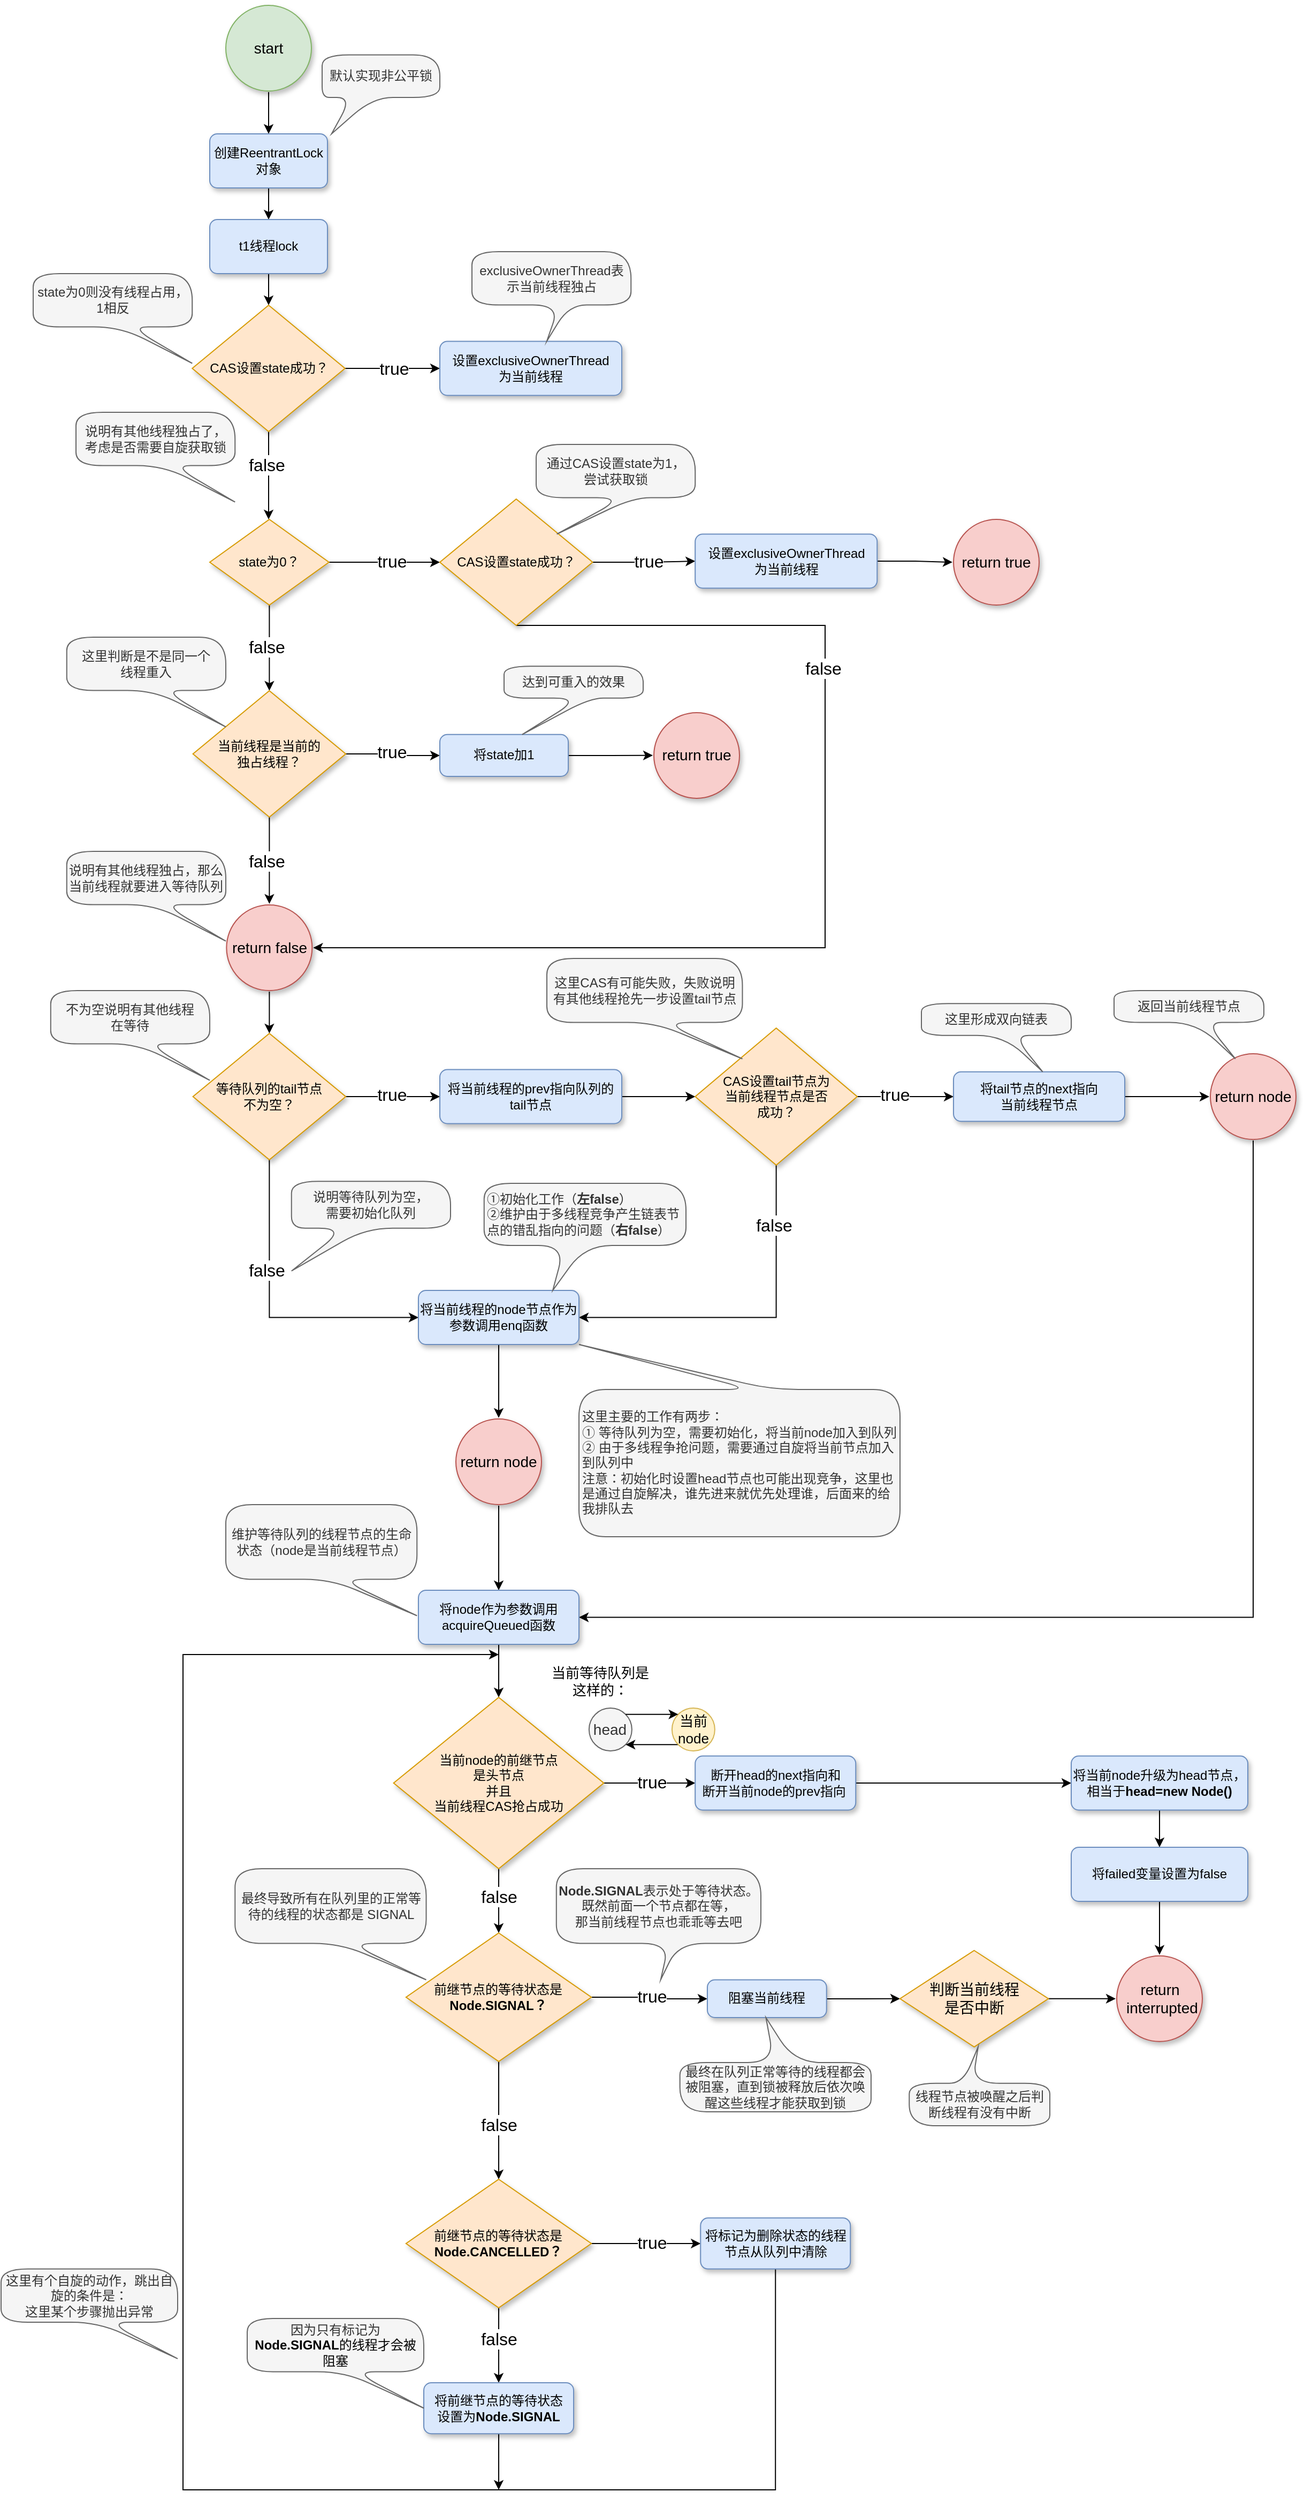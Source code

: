<mxfile version="20.0.1" type="github">
  <diagram id="3DekjfNhCCmHhPtTN9iT" name="lock">
    <mxGraphModel dx="1438" dy="547" grid="1" gridSize="10" guides="1" tooltips="1" connect="1" arrows="1" fold="1" page="0" pageScale="1" pageWidth="827" pageHeight="1169" math="0" shadow="0">
      <root>
        <mxCell id="0" />
        <mxCell id="1" parent="0" />
        <mxCell id="x7YFDtXw7JJySncnwOp_-4" style="edgeStyle=orthogonalEdgeStyle;rounded=0;orthogonalLoop=1;jettySize=auto;html=1;exitX=0.5;exitY=1;exitDx=0;exitDy=0;exitPerimeter=0;entryX=0.5;entryY=0;entryDx=0;entryDy=0;" parent="1" source="x7YFDtXw7JJySncnwOp_-1" target="x7YFDtXw7JJySncnwOp_-2" edge="1">
          <mxGeometry relative="1" as="geometry" />
        </mxCell>
        <mxCell id="x7YFDtXw7JJySncnwOp_-1" value="start" style="strokeWidth=1;html=1;shape=mxgraph.flowchart.start_2;whiteSpace=wrap;labelBorderColor=none;strokeColor=#82b366;perimeterSpacing=1;fillColor=#d5e8d4;shadow=1;fontSize=14;" parent="1" vertex="1">
          <mxGeometry y="40" width="80" height="80" as="geometry" />
        </mxCell>
        <mxCell id="x7YFDtXw7JJySncnwOp_-6" value="" style="edgeStyle=orthogonalEdgeStyle;rounded=0;orthogonalLoop=1;jettySize=auto;html=1;" parent="1" source="x7YFDtXw7JJySncnwOp_-2" target="x7YFDtXw7JJySncnwOp_-5" edge="1">
          <mxGeometry relative="1" as="geometry" />
        </mxCell>
        <mxCell id="x7YFDtXw7JJySncnwOp_-2" value="创建ReentrantLock对象&lt;span style=&quot;color: rgba(0, 0, 0, 0); font-family: monospace; font-size: 0px; text-align: start;&quot;&gt;%3CmxGraphModel%3E%3Croot%3E%3CmxCell%20id%3D%220%22%2F%3E%3CmxCell%20id%3D%221%22%20parent%3D%220%22%2F%3E%3CmxCell%20id%3D%222%22%20value%3D%22%E5%B0%86-1%E8%B5%8B%E5%80%BC%E7%BB%99%E5%8F%98%E9%87%8Fdir%22%20style%3D%22rounded%3D1%3BwhiteSpace%3Dwrap%3Bhtml%3D1%3BabsoluteArcSize%3D1%3BarcSize%3D14%3BstrokeWidth%3D1%3BfillColor%3D%23dae8fc%3BstrokeColor%3D%236c8ebf%3Bshadow%3D1%3B%22%20vertex%3D%221%22%20parent%3D%221%22%3E%3CmxGeometry%20x%3D%22580%22%20y%3D%22283.25%22%20width%3D%22110%22%20height%3D%2250.5%22%20as%3D%22geometry%22%2F%3E%3C%2FmxCell%3E%3C%2Froot%3E%3C%2FmxGraphModel%3E&lt;/span&gt;" style="rounded=1;whiteSpace=wrap;html=1;absoluteArcSize=1;arcSize=14;strokeWidth=1;fillColor=#dae8fc;strokeColor=#6c8ebf;shadow=1;" parent="1" vertex="1">
          <mxGeometry x="-15" y="160" width="110" height="50.5" as="geometry" />
        </mxCell>
        <mxCell id="x7YFDtXw7JJySncnwOp_-3" value="默认实现非公平锁" style="shape=callout;whiteSpace=wrap;html=1;perimeter=calloutPerimeter;position2=0.08;fillColor=#f5f5f5;fontColor=#333333;strokeColor=#666666;size=34;position=0.25;rounded=1;arcSize=50;spacing=3;" parent="1" vertex="1">
          <mxGeometry x="90" y="86.25" width="110" height="73.75" as="geometry" />
        </mxCell>
        <mxCell id="x7YFDtXw7JJySncnwOp_-10" value="" style="edgeStyle=orthogonalEdgeStyle;rounded=0;orthogonalLoop=1;jettySize=auto;html=1;" parent="1" source="x7YFDtXw7JJySncnwOp_-5" target="x7YFDtXw7JJySncnwOp_-9" edge="1">
          <mxGeometry relative="1" as="geometry" />
        </mxCell>
        <mxCell id="x7YFDtXw7JJySncnwOp_-5" value="t1线程lock" style="rounded=1;whiteSpace=wrap;html=1;absoluteArcSize=1;arcSize=14;strokeWidth=1;fillColor=#dae8fc;strokeColor=#6c8ebf;shadow=1;" parent="1" vertex="1">
          <mxGeometry x="-15" y="240" width="110" height="50.5" as="geometry" />
        </mxCell>
        <mxCell id="x7YFDtXw7JJySncnwOp_-13" value="" style="edgeStyle=orthogonalEdgeStyle;rounded=0;orthogonalLoop=1;jettySize=auto;html=1;" parent="1" source="x7YFDtXw7JJySncnwOp_-9" target="x7YFDtXw7JJySncnwOp_-12" edge="1">
          <mxGeometry relative="1" as="geometry" />
        </mxCell>
        <mxCell id="x7YFDtXw7JJySncnwOp_-15" value="true" style="edgeLabel;html=1;align=center;verticalAlign=middle;resizable=0;points=[];fontSize=16;" parent="x7YFDtXw7JJySncnwOp_-13" vertex="1" connectable="0">
          <mxGeometry x="0.248" y="-1" relative="1" as="geometry">
            <mxPoint x="-10" y="-1" as="offset" />
          </mxGeometry>
        </mxCell>
        <mxCell id="x7YFDtXw7JJySncnwOp_-18" value="" style="edgeStyle=orthogonalEdgeStyle;rounded=0;orthogonalLoop=1;jettySize=auto;html=1;fontSize=16;" parent="1" source="x7YFDtXw7JJySncnwOp_-9" edge="1">
          <mxGeometry relative="1" as="geometry">
            <mxPoint x="40.005" y="520" as="targetPoint" />
          </mxGeometry>
        </mxCell>
        <mxCell id="x7YFDtXw7JJySncnwOp_-9" value="CAS设置state成功？" style="strokeWidth=1;html=1;shape=mxgraph.flowchart.decision;whiteSpace=wrap;fillColor=#ffe6cc;strokeColor=#d79b00;shadow=1;" parent="1" vertex="1">
          <mxGeometry x="-31.37" y="320" width="142.75" height="118" as="geometry" />
        </mxCell>
        <mxCell id="x7YFDtXw7JJySncnwOp_-11" value="state为0则没有线程占用，1相反" style="shape=callout;whiteSpace=wrap;html=1;perimeter=calloutPerimeter;position2=1;fillColor=#f5f5f5;fontColor=#333333;strokeColor=#666666;size=34;position=0.55;rounded=1;arcSize=50;base=9;spacing=3;" parent="1" vertex="1">
          <mxGeometry x="-180" y="290.5" width="148.63" height="83.75" as="geometry" />
        </mxCell>
        <mxCell id="x7YFDtXw7JJySncnwOp_-12" value="设置exclusiveOwnerThread&lt;br&gt;为当前线程" style="rounded=1;whiteSpace=wrap;html=1;absoluteArcSize=1;arcSize=14;strokeWidth=1;fillColor=#dae8fc;strokeColor=#6c8ebf;shadow=1;" parent="1" vertex="1">
          <mxGeometry x="200" y="353.75" width="170" height="50.5" as="geometry" />
        </mxCell>
        <mxCell id="x7YFDtXw7JJySncnwOp_-14" value="exclusiveOwnerThread表示当前线程独占" style="shape=callout;whiteSpace=wrap;html=1;perimeter=calloutPerimeter;position2=0.47;fillColor=#f5f5f5;fontColor=#333333;strokeColor=#666666;size=34;position=0.55;rounded=1;arcSize=50;base=9;spacing=3;" parent="1" vertex="1">
          <mxGeometry x="230" y="270" width="148.63" height="83.75" as="geometry" />
        </mxCell>
        <mxCell id="x7YFDtXw7JJySncnwOp_-19" value="false" style="edgeLabel;html=1;align=center;verticalAlign=middle;resizable=0;points=[];fontSize=16;" parent="1" vertex="1" connectable="0">
          <mxGeometry x="50.0" y="470" as="geometry">
            <mxPoint x="-12" y="-1" as="offset" />
          </mxGeometry>
        </mxCell>
        <mxCell id="x7YFDtXw7JJySncnwOp_-20" value="说明有其他线程独占了，&lt;br&gt;考虑是否需要自旋获取锁" style="shape=callout;whiteSpace=wrap;html=1;perimeter=calloutPerimeter;position2=1;fillColor=#f5f5f5;fontColor=#333333;strokeColor=#666666;size=34;position=0.55;rounded=1;arcSize=50;base=9;spacing=3;" parent="1" vertex="1">
          <mxGeometry x="-140" y="420" width="148.63" height="83.75" as="geometry" />
        </mxCell>
        <mxCell id="x7YFDtXw7JJySncnwOp_-37" value="" style="edgeStyle=orthogonalEdgeStyle;rounded=0;orthogonalLoop=1;jettySize=auto;html=1;fontSize=16;" parent="1" source="x7YFDtXw7JJySncnwOp_-30" target="x7YFDtXw7JJySncnwOp_-36" edge="1">
          <mxGeometry relative="1" as="geometry" />
        </mxCell>
        <mxCell id="x7YFDtXw7JJySncnwOp_-46" value="" style="edgeStyle=orthogonalEdgeStyle;rounded=0;orthogonalLoop=1;jettySize=auto;html=1;fontSize=16;" parent="1" source="x7YFDtXw7JJySncnwOp_-30" target="x7YFDtXw7JJySncnwOp_-45" edge="1">
          <mxGeometry relative="1" as="geometry" />
        </mxCell>
        <mxCell id="x7YFDtXw7JJySncnwOp_-30" value="state为0？" style="strokeWidth=1;html=1;shape=mxgraph.flowchart.decision;whiteSpace=wrap;fillColor=#ffe6cc;strokeColor=#d79b00;shadow=1;" parent="1" vertex="1">
          <mxGeometry x="-15" y="520" width="111.37" height="80" as="geometry" />
        </mxCell>
        <mxCell id="x7YFDtXw7JJySncnwOp_-41" value="" style="edgeStyle=orthogonalEdgeStyle;rounded=0;orthogonalLoop=1;jettySize=auto;html=1;fontSize=16;" parent="1" source="x7YFDtXw7JJySncnwOp_-36" target="x7YFDtXw7JJySncnwOp_-40" edge="1">
          <mxGeometry relative="1" as="geometry" />
        </mxCell>
        <mxCell id="x7YFDtXw7JJySncnwOp_-59" style="edgeStyle=orthogonalEdgeStyle;rounded=0;orthogonalLoop=1;jettySize=auto;html=1;exitX=0.5;exitY=1;exitDx=0;exitDy=0;exitPerimeter=0;entryX=1;entryY=0.5;entryDx=0;entryDy=0;entryPerimeter=0;fontSize=16;" parent="1" source="x7YFDtXw7JJySncnwOp_-36" target="x7YFDtXw7JJySncnwOp_-50" edge="1">
          <mxGeometry relative="1" as="geometry">
            <Array as="points">
              <mxPoint x="560" y="619" />
              <mxPoint x="560" y="920" />
            </Array>
          </mxGeometry>
        </mxCell>
        <mxCell id="x7YFDtXw7JJySncnwOp_-36" value="CAS设置state成功？" style="strokeWidth=1;html=1;shape=mxgraph.flowchart.decision;whiteSpace=wrap;fillColor=#ffe6cc;strokeColor=#d79b00;shadow=1;" parent="1" vertex="1">
          <mxGeometry x="200" y="501" width="142.75" height="118" as="geometry" />
        </mxCell>
        <mxCell id="x7YFDtXw7JJySncnwOp_-38" value="true" style="edgeLabel;html=1;align=center;verticalAlign=middle;resizable=0;points=[];fontSize=16;" parent="1" vertex="1" connectable="0">
          <mxGeometry x="210.0" y="392.1" as="geometry">
            <mxPoint x="-55" y="167" as="offset" />
          </mxGeometry>
        </mxCell>
        <mxCell id="x7YFDtXw7JJySncnwOp_-39" value="通过CAS设置state为1，&lt;br&gt;尝试获取锁" style="shape=callout;whiteSpace=wrap;html=1;perimeter=calloutPerimeter;position2=0.13;fillColor=#f5f5f5;fontColor=#333333;strokeColor=#666666;size=34;position=0.55;rounded=1;arcSize=50;base=9;spacing=3;" parent="1" vertex="1">
          <mxGeometry x="290" y="450" width="148.63" height="83.75" as="geometry" />
        </mxCell>
        <mxCell id="x7YFDtXw7JJySncnwOp_-44" value="" style="edgeStyle=orthogonalEdgeStyle;rounded=0;orthogonalLoop=1;jettySize=auto;html=1;fontSize=16;" parent="1" source="x7YFDtXw7JJySncnwOp_-40" target="x7YFDtXw7JJySncnwOp_-43" edge="1">
          <mxGeometry relative="1" as="geometry" />
        </mxCell>
        <mxCell id="x7YFDtXw7JJySncnwOp_-40" value="设置exclusiveOwnerThread&lt;br&gt;为当前线程" style="rounded=1;whiteSpace=wrap;html=1;absoluteArcSize=1;arcSize=14;strokeWidth=1;fillColor=#dae8fc;strokeColor=#6c8ebf;shadow=1;" parent="1" vertex="1">
          <mxGeometry x="438.63" y="533.75" width="170" height="50.5" as="geometry" />
        </mxCell>
        <mxCell id="x7YFDtXw7JJySncnwOp_-42" value="true" style="edgeLabel;html=1;align=center;verticalAlign=middle;resizable=0;points=[];fontSize=16;" parent="1" vertex="1" connectable="0">
          <mxGeometry x="450.0" y="392.1" as="geometry">
            <mxPoint x="-55" y="167" as="offset" />
          </mxGeometry>
        </mxCell>
        <mxCell id="x7YFDtXw7JJySncnwOp_-43" value="return&amp;nbsp;true" style="strokeWidth=1;html=1;shape=mxgraph.flowchart.start_2;whiteSpace=wrap;labelBorderColor=none;strokeColor=#b85450;perimeterSpacing=1;fillColor=#f8cecc;shadow=1;fontSize=14;" parent="1" vertex="1">
          <mxGeometry x="680" y="520" width="80" height="80" as="geometry" />
        </mxCell>
        <mxCell id="x7YFDtXw7JJySncnwOp_-51" value="" style="edgeStyle=orthogonalEdgeStyle;rounded=0;orthogonalLoop=1;jettySize=auto;html=1;fontSize=16;" parent="1" source="x7YFDtXw7JJySncnwOp_-45" target="x7YFDtXw7JJySncnwOp_-50" edge="1">
          <mxGeometry relative="1" as="geometry" />
        </mxCell>
        <mxCell id="x7YFDtXw7JJySncnwOp_-54" value="" style="edgeStyle=orthogonalEdgeStyle;rounded=0;orthogonalLoop=1;jettySize=auto;html=1;fontSize=16;" parent="1" source="x7YFDtXw7JJySncnwOp_-45" target="x7YFDtXw7JJySncnwOp_-53" edge="1">
          <mxGeometry relative="1" as="geometry" />
        </mxCell>
        <mxCell id="x7YFDtXw7JJySncnwOp_-45" value="当前线程是当前的&lt;br&gt;独占线程？" style="strokeWidth=1;html=1;shape=mxgraph.flowchart.decision;whiteSpace=wrap;fillColor=#ffe6cc;strokeColor=#d79b00;shadow=1;" parent="1" vertex="1">
          <mxGeometry x="-30.69" y="680" width="142.75" height="118" as="geometry" />
        </mxCell>
        <mxCell id="x7YFDtXw7JJySncnwOp_-47" value="这里判断是不是同一个&lt;br&gt;线程重入" style="shape=callout;whiteSpace=wrap;html=1;perimeter=calloutPerimeter;position2=1;fillColor=#f5f5f5;fontColor=#333333;strokeColor=#666666;size=34;position=0.55;rounded=1;arcSize=50;base=9;spacing=3;" parent="1" vertex="1">
          <mxGeometry x="-148.63" y="630" width="148.63" height="83.75" as="geometry" />
        </mxCell>
        <mxCell id="x7YFDtXw7JJySncnwOp_-48" value="false" style="edgeLabel;html=1;align=center;verticalAlign=middle;resizable=0;points=[];fontSize=16;" parent="1" vertex="1" connectable="0">
          <mxGeometry x="50.0" y="640" as="geometry">
            <mxPoint x="-12" y="-1" as="offset" />
          </mxGeometry>
        </mxCell>
        <mxCell id="x7YFDtXw7JJySncnwOp_-63" value="" style="edgeStyle=orthogonalEdgeStyle;rounded=0;orthogonalLoop=1;jettySize=auto;html=1;fontSize=16;" parent="1" source="x7YFDtXw7JJySncnwOp_-50" target="x7YFDtXw7JJySncnwOp_-62" edge="1">
          <mxGeometry relative="1" as="geometry" />
        </mxCell>
        <mxCell id="x7YFDtXw7JJySncnwOp_-50" value="return&amp;nbsp;false" style="strokeWidth=1;html=1;shape=mxgraph.flowchart.start_2;whiteSpace=wrap;labelBorderColor=none;strokeColor=#b85450;perimeterSpacing=1;fillColor=#f8cecc;shadow=1;fontSize=14;" parent="1" vertex="1">
          <mxGeometry x="0.68" y="880" width="80" height="80" as="geometry" />
        </mxCell>
        <mxCell id="x7YFDtXw7JJySncnwOp_-52" value="false" style="edgeLabel;html=1;align=center;verticalAlign=middle;resizable=0;points=[];fontSize=16;" parent="1" vertex="1" connectable="0">
          <mxGeometry x="50.0" y="840" as="geometry">
            <mxPoint x="-12" y="-1" as="offset" />
          </mxGeometry>
        </mxCell>
        <mxCell id="x7YFDtXw7JJySncnwOp_-58" value="" style="edgeStyle=orthogonalEdgeStyle;rounded=0;orthogonalLoop=1;jettySize=auto;html=1;fontSize=16;" parent="1" source="x7YFDtXw7JJySncnwOp_-53" target="x7YFDtXw7JJySncnwOp_-57" edge="1">
          <mxGeometry relative="1" as="geometry" />
        </mxCell>
        <mxCell id="x7YFDtXw7JJySncnwOp_-53" value="将state加1" style="rounded=1;whiteSpace=wrap;html=1;absoluteArcSize=1;arcSize=14;strokeWidth=1;fillColor=#dae8fc;strokeColor=#6c8ebf;shadow=1;" parent="1" vertex="1">
          <mxGeometry x="200" y="720.88" width="120" height="39.12" as="geometry" />
        </mxCell>
        <mxCell id="x7YFDtXw7JJySncnwOp_-55" value="true" style="edgeLabel;html=1;align=center;verticalAlign=middle;resizable=0;points=[];fontSize=16;" parent="1" vertex="1" connectable="0">
          <mxGeometry x="210.0" y="570" as="geometry">
            <mxPoint x="-55" y="167" as="offset" />
          </mxGeometry>
        </mxCell>
        <mxCell id="x7YFDtXw7JJySncnwOp_-56" value="达到可重入的效果" style="shape=callout;whiteSpace=wrap;html=1;perimeter=calloutPerimeter;position2=0.13;fillColor=#f5f5f5;fontColor=#333333;strokeColor=#666666;size=34;position=0.55;rounded=1;arcSize=50;base=9;spacing=3;" parent="1" vertex="1">
          <mxGeometry x="260" y="657.13" width="130" height="63.75" as="geometry" />
        </mxCell>
        <mxCell id="x7YFDtXw7JJySncnwOp_-57" value="return&amp;nbsp;true" style="strokeWidth=1;html=1;shape=mxgraph.flowchart.start_2;whiteSpace=wrap;labelBorderColor=none;strokeColor=#b85450;perimeterSpacing=1;fillColor=#f8cecc;shadow=1;fontSize=14;" parent="1" vertex="1">
          <mxGeometry x="400" y="700.44" width="80" height="80" as="geometry" />
        </mxCell>
        <mxCell id="x7YFDtXw7JJySncnwOp_-60" value="false" style="edgeLabel;html=1;align=center;verticalAlign=middle;resizable=0;points=[];fontSize=16;" parent="1" vertex="1" connectable="0">
          <mxGeometry x="570.0" y="660" as="geometry">
            <mxPoint x="-12" y="-1" as="offset" />
          </mxGeometry>
        </mxCell>
        <mxCell id="x7YFDtXw7JJySncnwOp_-61" value="说明有其他线程独占，那么当前线程就要进入等待队列" style="shape=callout;whiteSpace=wrap;html=1;perimeter=calloutPerimeter;position2=1;fillColor=#f5f5f5;fontColor=#333333;strokeColor=#666666;size=34;position=0.55;rounded=1;arcSize=50;base=9;spacing=3;" parent="1" vertex="1">
          <mxGeometry x="-148.63" y="830" width="148.63" height="83.75" as="geometry" />
        </mxCell>
        <mxCell id="x7YFDtXw7JJySncnwOp_-67" value="" style="edgeStyle=orthogonalEdgeStyle;rounded=0;orthogonalLoop=1;jettySize=auto;html=1;fontSize=16;" parent="1" source="x7YFDtXw7JJySncnwOp_-62" target="x7YFDtXw7JJySncnwOp_-66" edge="1">
          <mxGeometry relative="1" as="geometry" />
        </mxCell>
        <mxCell id="x7YFDtXw7JJySncnwOp_-82" style="edgeStyle=orthogonalEdgeStyle;rounded=0;orthogonalLoop=1;jettySize=auto;html=1;exitX=0.5;exitY=1;exitDx=0;exitDy=0;exitPerimeter=0;entryX=0;entryY=0.5;entryDx=0;entryDy=0;fontSize=16;" parent="1" source="x7YFDtXw7JJySncnwOp_-62" target="x7YFDtXw7JJySncnwOp_-81" edge="1">
          <mxGeometry relative="1" as="geometry" />
        </mxCell>
        <mxCell id="x7YFDtXw7JJySncnwOp_-62" value="等待队列的tail节点&lt;br&gt;不为空？" style="strokeWidth=1;html=1;shape=mxgraph.flowchart.decision;whiteSpace=wrap;fillColor=#ffe6cc;strokeColor=#d79b00;shadow=1;" parent="1" vertex="1">
          <mxGeometry x="-30.69" y="1000" width="142.75" height="118" as="geometry" />
        </mxCell>
        <mxCell id="x7YFDtXw7JJySncnwOp_-64" value="不为空说明有其他线程&lt;br&gt;在等待" style="shape=callout;whiteSpace=wrap;html=1;perimeter=calloutPerimeter;position2=1;fillColor=#f5f5f5;fontColor=#333333;strokeColor=#666666;size=34;position=0.55;rounded=1;arcSize=50;base=9;spacing=3;" parent="1" vertex="1">
          <mxGeometry x="-163.63" y="960" width="148.63" height="83.75" as="geometry" />
        </mxCell>
        <mxCell id="x7YFDtXw7JJySncnwOp_-71" value="" style="edgeStyle=orthogonalEdgeStyle;rounded=0;orthogonalLoop=1;jettySize=auto;html=1;fontSize=16;" parent="1" source="x7YFDtXw7JJySncnwOp_-66" target="x7YFDtXw7JJySncnwOp_-70" edge="1">
          <mxGeometry relative="1" as="geometry" />
        </mxCell>
        <mxCell id="x7YFDtXw7JJySncnwOp_-66" value="将当前线程的prev指向队列的&lt;br&gt;tail节点" style="rounded=1;whiteSpace=wrap;html=1;absoluteArcSize=1;arcSize=14;strokeWidth=1;fillColor=#dae8fc;strokeColor=#6c8ebf;shadow=1;" parent="1" vertex="1">
          <mxGeometry x="200" y="1033.75" width="170" height="50.5" as="geometry" />
        </mxCell>
        <mxCell id="x7YFDtXw7JJySncnwOp_-68" value="true" style="edgeLabel;html=1;align=center;verticalAlign=middle;resizable=0;points=[];fontSize=16;" parent="1" vertex="1" connectable="0">
          <mxGeometry x="210.0" y="890" as="geometry">
            <mxPoint x="-55" y="167" as="offset" />
          </mxGeometry>
        </mxCell>
        <mxCell id="x7YFDtXw7JJySncnwOp_-73" value="" style="edgeStyle=orthogonalEdgeStyle;rounded=0;orthogonalLoop=1;jettySize=auto;html=1;fontSize=16;" parent="1" source="x7YFDtXw7JJySncnwOp_-70" target="x7YFDtXw7JJySncnwOp_-72" edge="1">
          <mxGeometry relative="1" as="geometry" />
        </mxCell>
        <mxCell id="x7YFDtXw7JJySncnwOp_-83" style="edgeStyle=orthogonalEdgeStyle;rounded=0;orthogonalLoop=1;jettySize=auto;html=1;exitX=0.5;exitY=1;exitDx=0;exitDy=0;exitPerimeter=0;entryX=1;entryY=0.5;entryDx=0;entryDy=0;fontSize=16;" parent="1" source="x7YFDtXw7JJySncnwOp_-70" target="x7YFDtXw7JJySncnwOp_-81" edge="1">
          <mxGeometry relative="1" as="geometry" />
        </mxCell>
        <mxCell id="x7YFDtXw7JJySncnwOp_-70" value="CAS设置tail节点为&lt;br&gt;当前线程节点是否&lt;br&gt;成功？" style="strokeWidth=1;html=1;shape=mxgraph.flowchart.decision;whiteSpace=wrap;fillColor=#ffe6cc;strokeColor=#d79b00;shadow=1;" parent="1" vertex="1">
          <mxGeometry x="438.63" y="995" width="151.37" height="128" as="geometry" />
        </mxCell>
        <mxCell id="x7YFDtXw7JJySncnwOp_-76" value="" style="edgeStyle=orthogonalEdgeStyle;rounded=0;orthogonalLoop=1;jettySize=auto;html=1;fontSize=16;" parent="1" source="x7YFDtXw7JJySncnwOp_-72" target="x7YFDtXw7JJySncnwOp_-75" edge="1">
          <mxGeometry relative="1" as="geometry" />
        </mxCell>
        <mxCell id="x7YFDtXw7JJySncnwOp_-72" value="将tail节点的next指向&lt;br&gt;当前线程节点" style="rounded=1;whiteSpace=wrap;html=1;absoluteArcSize=1;arcSize=14;strokeWidth=1;fillColor=#dae8fc;strokeColor=#6c8ebf;shadow=1;" parent="1" vertex="1">
          <mxGeometry x="680" y="1035.88" width="160" height="46.25" as="geometry" />
        </mxCell>
        <mxCell id="x7YFDtXw7JJySncnwOp_-74" value="true" style="edgeLabel;html=1;align=center;verticalAlign=middle;resizable=0;points=[];fontSize=16;" parent="1" vertex="1" connectable="0">
          <mxGeometry x="680.0" y="890" as="geometry">
            <mxPoint x="-55" y="167" as="offset" />
          </mxGeometry>
        </mxCell>
        <mxCell id="x7YFDtXw7JJySncnwOp_-93" style="edgeStyle=orthogonalEdgeStyle;rounded=0;orthogonalLoop=1;jettySize=auto;html=1;exitX=0.5;exitY=1;exitDx=0;exitDy=0;exitPerimeter=0;entryX=1;entryY=0.5;entryDx=0;entryDy=0;fontSize=16;" parent="1" source="x7YFDtXw7JJySncnwOp_-75" target="x7YFDtXw7JJySncnwOp_-92" edge="1">
          <mxGeometry relative="1" as="geometry" />
        </mxCell>
        <mxCell id="x7YFDtXw7JJySncnwOp_-75" value="return&amp;nbsp;node" style="strokeWidth=1;html=1;shape=mxgraph.flowchart.start_2;whiteSpace=wrap;labelBorderColor=none;strokeColor=#b85450;perimeterSpacing=1;fillColor=#f8cecc;shadow=1;fontSize=14;" parent="1" vertex="1">
          <mxGeometry x="920" y="1019.01" width="80" height="80" as="geometry" />
        </mxCell>
        <mxCell id="x7YFDtXw7JJySncnwOp_-77" value="返回当前线程节点" style="shape=callout;whiteSpace=wrap;html=1;perimeter=calloutPerimeter;position2=0.81;fillColor=#f5f5f5;fontColor=#333333;strokeColor=#666666;size=34;position=0.55;rounded=1;arcSize=50;base=9;spacing=3;" parent="1" vertex="1">
          <mxGeometry x="830" y="960" width="140" height="63.75" as="geometry" />
        </mxCell>
        <mxCell id="x7YFDtXw7JJySncnwOp_-78" value="这里形成双向链表" style="shape=callout;whiteSpace=wrap;html=1;perimeter=calloutPerimeter;position2=0.81;fillColor=#f5f5f5;fontColor=#333333;strokeColor=#666666;size=34;position=0.55;rounded=1;arcSize=50;base=9;spacing=3;" parent="1" vertex="1">
          <mxGeometry x="650" y="972.13" width="140" height="63.75" as="geometry" />
        </mxCell>
        <mxCell id="x7YFDtXw7JJySncnwOp_-79" value="这里CAS有可能失败，失败说明有其他线程抢先一步设置tail节点" style="shape=callout;whiteSpace=wrap;html=1;perimeter=calloutPerimeter;position2=1;fillColor=#f5f5f5;fontColor=#333333;strokeColor=#666666;size=34;position=0.55;rounded=1;arcSize=50;base=9;spacing=3;" parent="1" vertex="1">
          <mxGeometry x="300" y="930" width="182.75" height="93.75" as="geometry" />
        </mxCell>
        <mxCell id="x7YFDtXw7JJySncnwOp_-90" value="" style="edgeStyle=orthogonalEdgeStyle;rounded=0;orthogonalLoop=1;jettySize=auto;html=1;fontSize=16;" parent="1" source="x7YFDtXw7JJySncnwOp_-81" target="x7YFDtXw7JJySncnwOp_-89" edge="1">
          <mxGeometry relative="1" as="geometry" />
        </mxCell>
        <mxCell id="x7YFDtXw7JJySncnwOp_-81" value="将当前线程的node节点作为参数调用enq函数" style="rounded=1;whiteSpace=wrap;html=1;absoluteArcSize=1;arcSize=14;strokeWidth=1;fillColor=#dae8fc;strokeColor=#6c8ebf;shadow=1;" parent="1" vertex="1">
          <mxGeometry x="180" y="1240" width="150" height="50.5" as="geometry" />
        </mxCell>
        <mxCell id="x7YFDtXw7JJySncnwOp_-84" value="false" style="edgeLabel;html=1;align=center;verticalAlign=middle;resizable=0;points=[];fontSize=16;" parent="1" vertex="1" connectable="0">
          <mxGeometry x="523.63" y="1180" as="geometry">
            <mxPoint x="-12" y="-1" as="offset" />
          </mxGeometry>
        </mxCell>
        <mxCell id="x7YFDtXw7JJySncnwOp_-85" value="false" style="edgeLabel;html=1;align=center;verticalAlign=middle;resizable=0;points=[];fontSize=16;" parent="1" vertex="1" connectable="0">
          <mxGeometry x="50.0" y="1221.88" as="geometry">
            <mxPoint x="-12" y="-1" as="offset" />
          </mxGeometry>
        </mxCell>
        <mxCell id="x7YFDtXw7JJySncnwOp_-86" value="说明等待队列为空，&lt;br&gt;需要初始化队列" style="shape=callout;whiteSpace=wrap;html=1;perimeter=calloutPerimeter;position2=0;fillColor=#f5f5f5;fontColor=#333333;strokeColor=#666666;size=40;position=0.34;rounded=1;arcSize=50;base=19;spacing=3;" parent="1" vertex="1">
          <mxGeometry x="61.37" y="1138.12" width="148.63" height="83.75" as="geometry" />
        </mxCell>
        <mxCell id="x7YFDtXw7JJySncnwOp_-88" value="①初始化工作（&lt;b&gt;左false&lt;/b&gt;）&lt;br&gt;②维护由于多线程竞争产生链表节点的错乱指向的问题（&lt;b&gt;右false&lt;/b&gt;）" style="shape=callout;whiteSpace=wrap;html=1;perimeter=calloutPerimeter;position2=0.34;fillColor=#f5f5f5;fontColor=#333333;strokeColor=#666666;size=42;position=0.4;rounded=1;arcSize=50;base=19;spacing=3;align=left;" parent="1" vertex="1">
          <mxGeometry x="241.37" y="1140" width="188.63" height="100" as="geometry" />
        </mxCell>
        <mxCell id="x7YFDtXw7JJySncnwOp_-94" value="" style="edgeStyle=orthogonalEdgeStyle;rounded=0;orthogonalLoop=1;jettySize=auto;html=1;fontSize=16;" parent="1" source="x7YFDtXw7JJySncnwOp_-89" target="x7YFDtXw7JJySncnwOp_-92" edge="1">
          <mxGeometry relative="1" as="geometry" />
        </mxCell>
        <mxCell id="x7YFDtXw7JJySncnwOp_-89" value="return&amp;nbsp;node" style="strokeWidth=1;html=1;shape=mxgraph.flowchart.start_2;whiteSpace=wrap;labelBorderColor=none;strokeColor=#b85450;perimeterSpacing=1;fillColor=#f8cecc;shadow=1;fontSize=14;" parent="1" vertex="1">
          <mxGeometry x="215" y="1360" width="80" height="80" as="geometry" />
        </mxCell>
        <mxCell id="x7YFDtXw7JJySncnwOp_-91" value="这里主要的工作有两步：&lt;br&gt;①&amp;nbsp;等待队列为空，需要初始化，将当前node加入到队列&lt;br&gt;②&amp;nbsp;由于多线程争抢问题，需要通过自旋将当前节点加入到队列中&lt;br&gt;注意：初始化时设置head节点也可能出现竞争，这里也是通过自旋解决，谁先进来就优先处理谁，后面来的给我排队去" style="shape=callout;whiteSpace=wrap;html=1;perimeter=calloutPerimeter;position2=1;fillColor=#f5f5f5;fontColor=#333333;strokeColor=#666666;size=42;position=0.4;rounded=1;arcSize=50;base=19;spacing=3;align=left;direction=west;" parent="1" vertex="1">
          <mxGeometry x="330" y="1290.5" width="300" height="179.5" as="geometry" />
        </mxCell>
        <mxCell id="x7YFDtXw7JJySncnwOp_-97" value="" style="edgeStyle=orthogonalEdgeStyle;rounded=0;orthogonalLoop=1;jettySize=auto;html=1;fontSize=16;" parent="1" source="x7YFDtXw7JJySncnwOp_-92" target="x7YFDtXw7JJySncnwOp_-96" edge="1">
          <mxGeometry relative="1" as="geometry" />
        </mxCell>
        <mxCell id="x7YFDtXw7JJySncnwOp_-92" value="将node作为参数调用&lt;br&gt;acquireQueued函数" style="rounded=1;whiteSpace=wrap;html=1;absoluteArcSize=1;arcSize=14;strokeWidth=1;fillColor=#dae8fc;strokeColor=#6c8ebf;shadow=1;" parent="1" vertex="1">
          <mxGeometry x="180" y="1520" width="150" height="50.5" as="geometry" />
        </mxCell>
        <mxCell id="x7YFDtXw7JJySncnwOp_-95" value="维护等待队列的线程节点的生命状态（node是当前线程节点）" style="shape=callout;whiteSpace=wrap;html=1;perimeter=calloutPerimeter;position2=1;fillColor=#f5f5f5;fontColor=#333333;strokeColor=#666666;size=34;position=0.55;rounded=1;arcSize=50;base=9;spacing=3;" parent="1" vertex="1">
          <mxGeometry y="1440" width="178.63" height="103.75" as="geometry" />
        </mxCell>
        <mxCell id="x7YFDtXw7JJySncnwOp_-99" value="" style="edgeStyle=orthogonalEdgeStyle;rounded=0;orthogonalLoop=1;jettySize=auto;html=1;fontSize=16;" parent="1" source="x7YFDtXw7JJySncnwOp_-96" target="x7YFDtXw7JJySncnwOp_-98" edge="1">
          <mxGeometry relative="1" as="geometry" />
        </mxCell>
        <mxCell id="x7YFDtXw7JJySncnwOp_-122" value="" style="edgeStyle=orthogonalEdgeStyle;rounded=0;orthogonalLoop=1;jettySize=auto;html=1;fontSize=13;" parent="1" source="x7YFDtXw7JJySncnwOp_-96" target="x7YFDtXw7JJySncnwOp_-121" edge="1">
          <mxGeometry relative="1" as="geometry" />
        </mxCell>
        <mxCell id="x7YFDtXw7JJySncnwOp_-96" value="当前node的前继节点&lt;br&gt;是头节点&lt;br&gt;并且&lt;br&gt;当前线程CAS抢占成功" style="strokeWidth=1;html=1;shape=mxgraph.flowchart.decision;whiteSpace=wrap;fillColor=#ffe6cc;strokeColor=#d79b00;shadow=1;" parent="1" vertex="1">
          <mxGeometry x="156.81" y="1620" width="196.38" height="160" as="geometry" />
        </mxCell>
        <mxCell id="x7YFDtXw7JJySncnwOp_-103" value="" style="edgeStyle=orthogonalEdgeStyle;rounded=0;orthogonalLoop=1;jettySize=auto;html=1;fontSize=16;" parent="1" source="x7YFDtXw7JJySncnwOp_-98" target="x7YFDtXw7JJySncnwOp_-102" edge="1">
          <mxGeometry relative="1" as="geometry" />
        </mxCell>
        <mxCell id="x7YFDtXw7JJySncnwOp_-98" value="断开head的next指向和&lt;br&gt;断开当前node的prev指向&lt;span style=&quot;white-space: pre;&quot;&gt; &lt;/span&gt;" style="rounded=1;whiteSpace=wrap;html=1;absoluteArcSize=1;arcSize=14;strokeWidth=1;fillColor=#dae8fc;strokeColor=#6c8ebf;shadow=1;" parent="1" vertex="1">
          <mxGeometry x="438.63" y="1674.75" width="150" height="50.5" as="geometry" />
        </mxCell>
        <mxCell id="x7YFDtXw7JJySncnwOp_-100" value="true" style="edgeLabel;html=1;align=center;verticalAlign=middle;resizable=0;points=[];fontSize=16;" parent="1" vertex="1" connectable="0">
          <mxGeometry x="410.0" y="1700" as="geometry">
            <mxPoint x="-12" y="-1" as="offset" />
          </mxGeometry>
        </mxCell>
        <mxCell id="x7YFDtXw7JJySncnwOp_-118" value="" style="edgeStyle=orthogonalEdgeStyle;rounded=0;orthogonalLoop=1;jettySize=auto;html=1;fontSize=13;" parent="1" source="x7YFDtXw7JJySncnwOp_-102" target="x7YFDtXw7JJySncnwOp_-117" edge="1">
          <mxGeometry relative="1" as="geometry" />
        </mxCell>
        <mxCell id="x7YFDtXw7JJySncnwOp_-102" value="将当前node升级为head节点，相当于&lt;b&gt;head=new Node()&lt;/b&gt;" style="rounded=1;whiteSpace=wrap;html=1;absoluteArcSize=1;arcSize=14;strokeWidth=1;fillColor=#dae8fc;strokeColor=#6c8ebf;shadow=1;" parent="1" vertex="1">
          <mxGeometry x="790" y="1674.75" width="165" height="50.5" as="geometry" />
        </mxCell>
        <mxCell id="x7YFDtXw7JJySncnwOp_-115" value="" style="group" parent="1" vertex="1" connectable="0">
          <mxGeometry x="339.44" y="1630" width="117.5" height="40" as="geometry" />
        </mxCell>
        <mxCell id="x7YFDtXw7JJySncnwOp_-112" value="head" style="ellipse;whiteSpace=wrap;html=1;aspect=fixed;fontSize=14;fillColor=#f5f5f5;fontColor=#333333;strokeColor=#666666;" parent="x7YFDtXw7JJySncnwOp_-115" vertex="1">
          <mxGeometry width="40" height="40" as="geometry" />
        </mxCell>
        <mxCell id="x7YFDtXw7JJySncnwOp_-113" style="edgeStyle=orthogonalEdgeStyle;rounded=0;orthogonalLoop=1;jettySize=auto;html=1;exitX=0;exitY=1;exitDx=0;exitDy=0;entryX=1;entryY=1;entryDx=0;entryDy=0;fontSize=13;" parent="x7YFDtXw7JJySncnwOp_-115" source="x7YFDtXw7JJySncnwOp_-114" target="x7YFDtXw7JJySncnwOp_-112" edge="1">
          <mxGeometry relative="1" as="geometry" />
        </mxCell>
        <mxCell id="x7YFDtXw7JJySncnwOp_-114" value="当前node" style="ellipse;whiteSpace=wrap;html=1;aspect=fixed;fontSize=13;fillColor=#fff2cc;strokeColor=#d6b656;" parent="x7YFDtXw7JJySncnwOp_-115" vertex="1">
          <mxGeometry x="77.5" width="40" height="40" as="geometry" />
        </mxCell>
        <mxCell id="x7YFDtXw7JJySncnwOp_-111" style="edgeStyle=orthogonalEdgeStyle;rounded=0;orthogonalLoop=1;jettySize=auto;html=1;exitX=1;exitY=0;exitDx=0;exitDy=0;entryX=0;entryY=0;entryDx=0;entryDy=0;fontSize=13;" parent="x7YFDtXw7JJySncnwOp_-115" source="x7YFDtXw7JJySncnwOp_-112" target="x7YFDtXw7JJySncnwOp_-114" edge="1">
          <mxGeometry relative="1" as="geometry" />
        </mxCell>
        <mxCell id="x7YFDtXw7JJySncnwOp_-116" value="当前等待队列是这样的：" style="text;html=1;strokeColor=none;fillColor=none;align=center;verticalAlign=middle;whiteSpace=wrap;rounded=0;fontSize=13;" parent="1" vertex="1">
          <mxGeometry x="300" y="1590" width="100" height="30" as="geometry" />
        </mxCell>
        <mxCell id="x7YFDtXw7JJySncnwOp_-120" value="" style="edgeStyle=orthogonalEdgeStyle;rounded=0;orthogonalLoop=1;jettySize=auto;html=1;fontSize=13;" parent="1" source="x7YFDtXw7JJySncnwOp_-117" target="x7YFDtXw7JJySncnwOp_-119" edge="1">
          <mxGeometry relative="1" as="geometry" />
        </mxCell>
        <mxCell id="x7YFDtXw7JJySncnwOp_-117" value="将failed变量设置为false" style="rounded=1;whiteSpace=wrap;html=1;absoluteArcSize=1;arcSize=14;strokeWidth=1;fillColor=#dae8fc;strokeColor=#6c8ebf;shadow=1;" parent="1" vertex="1">
          <mxGeometry x="790" y="1760" width="165" height="50.5" as="geometry" />
        </mxCell>
        <mxCell id="x7YFDtXw7JJySncnwOp_-119" value="return&lt;br&gt;&amp;nbsp;interrupted" style="strokeWidth=1;html=1;shape=mxgraph.flowchart.start_2;whiteSpace=wrap;labelBorderColor=none;strokeColor=#b85450;perimeterSpacing=1;fillColor=#f8cecc;shadow=1;fontSize=14;" parent="1" vertex="1">
          <mxGeometry x="832.5" y="1861.38" width="80" height="80" as="geometry" />
        </mxCell>
        <mxCell id="x7YFDtXw7JJySncnwOp_-126" value="" style="edgeStyle=orthogonalEdgeStyle;rounded=0;orthogonalLoop=1;jettySize=auto;html=1;fontSize=13;" parent="1" source="x7YFDtXw7JJySncnwOp_-121" target="x7YFDtXw7JJySncnwOp_-125" edge="1">
          <mxGeometry relative="1" as="geometry" />
        </mxCell>
        <mxCell id="KSQAQQI_uKKp0eyfQpXI-4" value="" style="edgeStyle=orthogonalEdgeStyle;rounded=0;orthogonalLoop=1;jettySize=auto;html=1;" edge="1" parent="1" source="x7YFDtXw7JJySncnwOp_-121" target="KSQAQQI_uKKp0eyfQpXI-3">
          <mxGeometry relative="1" as="geometry" />
        </mxCell>
        <mxCell id="x7YFDtXw7JJySncnwOp_-121" value="前继节点的等待状态是&lt;br&gt;&lt;b&gt;Node.SIGNAL？&lt;/b&gt;" style="strokeWidth=1;html=1;shape=mxgraph.flowchart.decision;whiteSpace=wrap;fillColor=#ffe6cc;strokeColor=#d79b00;shadow=1;" parent="1" vertex="1">
          <mxGeometry x="168.41" y="1840" width="173.19" height="120" as="geometry" />
        </mxCell>
        <mxCell id="x7YFDtXw7JJySncnwOp_-123" value="false" style="edgeLabel;html=1;align=center;verticalAlign=middle;resizable=0;points=[];fontSize=16;" parent="1" vertex="1" connectable="0">
          <mxGeometry x="267.0" y="1806.5" as="geometry">
            <mxPoint x="-12" y="-1" as="offset" />
          </mxGeometry>
        </mxCell>
        <mxCell id="x7YFDtXw7JJySncnwOp_-124" value="&lt;b&gt;Node.SIGNAL&lt;/b&gt;表示处于等待状态。&lt;br&gt;既然前面一个节点都在等，&lt;br&gt;那当前线程节点也乖乖等去吧" style="shape=callout;whiteSpace=wrap;html=1;perimeter=calloutPerimeter;position2=0.51;fillColor=#f5f5f5;fontColor=#333333;strokeColor=#666666;size=34;position=0.55;rounded=1;arcSize=50;base=9;spacing=3;" parent="1" vertex="1">
          <mxGeometry x="308.88" y="1780" width="191.12" height="103.75" as="geometry" />
        </mxCell>
        <mxCell id="KSQAQQI_uKKp0eyfQpXI-20" value="" style="edgeStyle=orthogonalEdgeStyle;rounded=0;orthogonalLoop=1;jettySize=auto;html=1;" edge="1" parent="1" source="x7YFDtXw7JJySncnwOp_-125" target="KSQAQQI_uKKp0eyfQpXI-19">
          <mxGeometry relative="1" as="geometry" />
        </mxCell>
        <mxCell id="x7YFDtXw7JJySncnwOp_-125" value="阻塞当前线程" style="rounded=1;whiteSpace=wrap;html=1;absoluteArcSize=1;arcSize=14;strokeWidth=1;fillColor=#dae8fc;strokeColor=#6c8ebf;shadow=1;" parent="1" vertex="1">
          <mxGeometry x="450" y="1883.75" width="111.37" height="35.25" as="geometry" />
        </mxCell>
        <mxCell id="x7YFDtXw7JJySncnwOp_-127" value="true" style="edgeLabel;html=1;align=center;verticalAlign=middle;resizable=0;points=[];fontSize=16;" parent="1" vertex="1" connectable="0">
          <mxGeometry x="410.0" y="1900" as="geometry">
            <mxPoint x="-12" y="-1" as="offset" />
          </mxGeometry>
        </mxCell>
        <mxCell id="x7YFDtXw7JJySncnwOp_-129" value="&lt;span style=&quot;font-weight: 400;&quot;&gt;最终在队列正常等待的线程都会被阻塞，直到锁被释放后依次唤醒这些线程才能获取到锁&lt;/span&gt;" style="shape=callout;whiteSpace=wrap;html=1;perimeter=calloutPerimeter;position2=0.55;fillColor=#f5f5f5;fontColor=#333333;strokeColor=#666666;size=42;position=0.4;rounded=1;arcSize=50;base=19;spacing=3;align=center;direction=west;fontStyle=1" parent="1" vertex="1">
          <mxGeometry x="424.32" y="1919" width="178.63" height="88" as="geometry" />
        </mxCell>
        <mxCell id="KSQAQQI_uKKp0eyfQpXI-2" value="最终导致所有在队列里的正常等待的线程的状态都是&amp;nbsp;SIGNAL" style="shape=callout;whiteSpace=wrap;html=1;perimeter=calloutPerimeter;position2=1;fillColor=#f5f5f5;fontColor=#333333;strokeColor=#666666;size=34;position=0.55;rounded=1;arcSize=50;base=9;spacing=3;" vertex="1" parent="1">
          <mxGeometry x="8.63" y="1780" width="178.63" height="103.75" as="geometry" />
        </mxCell>
        <mxCell id="KSQAQQI_uKKp0eyfQpXI-8" value="" style="edgeStyle=orthogonalEdgeStyle;rounded=0;orthogonalLoop=1;jettySize=auto;html=1;" edge="1" parent="1" source="KSQAQQI_uKKp0eyfQpXI-3" target="KSQAQQI_uKKp0eyfQpXI-7">
          <mxGeometry relative="1" as="geometry" />
        </mxCell>
        <mxCell id="KSQAQQI_uKKp0eyfQpXI-11" value="" style="edgeStyle=orthogonalEdgeStyle;rounded=0;orthogonalLoop=1;jettySize=auto;html=1;" edge="1" parent="1" source="KSQAQQI_uKKp0eyfQpXI-3" target="KSQAQQI_uKKp0eyfQpXI-10">
          <mxGeometry relative="1" as="geometry" />
        </mxCell>
        <mxCell id="KSQAQQI_uKKp0eyfQpXI-3" value="前继节点的等待状态是&lt;br&gt;&lt;b&gt;Node.CANCELLED？&lt;/b&gt;" style="strokeWidth=1;html=1;shape=mxgraph.flowchart.decision;whiteSpace=wrap;fillColor=#ffe6cc;strokeColor=#d79b00;shadow=1;" vertex="1" parent="1">
          <mxGeometry x="168.4" y="2070" width="173.19" height="120" as="geometry" />
        </mxCell>
        <mxCell id="KSQAQQI_uKKp0eyfQpXI-5" value="false" style="edgeLabel;html=1;align=center;verticalAlign=middle;resizable=0;points=[];fontSize=16;" vertex="1" connectable="0" parent="1">
          <mxGeometry x="267.0" y="2020" as="geometry">
            <mxPoint x="-12" y="-1" as="offset" />
          </mxGeometry>
        </mxCell>
        <mxCell id="KSQAQQI_uKKp0eyfQpXI-14" style="edgeStyle=orthogonalEdgeStyle;rounded=0;orthogonalLoop=1;jettySize=auto;html=1;exitX=0.5;exitY=1;exitDx=0;exitDy=0;" edge="1" parent="1" source="KSQAQQI_uKKp0eyfQpXI-7">
          <mxGeometry relative="1" as="geometry">
            <mxPoint x="255" y="1580" as="targetPoint" />
            <Array as="points">
              <mxPoint x="514" y="2360" />
              <mxPoint x="-40" y="2360" />
              <mxPoint x="-40" y="1580" />
              <mxPoint x="157" y="1580" />
            </Array>
          </mxGeometry>
        </mxCell>
        <mxCell id="KSQAQQI_uKKp0eyfQpXI-7" value="将标记为删除状态的线程节点从队列中清除" style="rounded=1;whiteSpace=wrap;html=1;absoluteArcSize=1;arcSize=14;strokeWidth=1;fillColor=#dae8fc;strokeColor=#6c8ebf;shadow=1;" vertex="1" parent="1">
          <mxGeometry x="443.63" y="2106.18" width="140" height="47.63" as="geometry" />
        </mxCell>
        <mxCell id="KSQAQQI_uKKp0eyfQpXI-9" value="true" style="edgeLabel;html=1;align=center;verticalAlign=middle;resizable=0;points=[];fontSize=16;" vertex="1" connectable="0" parent="1">
          <mxGeometry x="410.0" y="2130" as="geometry">
            <mxPoint x="-12" y="-1" as="offset" />
          </mxGeometry>
        </mxCell>
        <mxCell id="KSQAQQI_uKKp0eyfQpXI-15" style="edgeStyle=orthogonalEdgeStyle;rounded=0;orthogonalLoop=1;jettySize=auto;html=1;exitX=0.5;exitY=1;exitDx=0;exitDy=0;" edge="1" parent="1" source="KSQAQQI_uKKp0eyfQpXI-10">
          <mxGeometry relative="1" as="geometry">
            <mxPoint x="255" y="2360" as="targetPoint" />
          </mxGeometry>
        </mxCell>
        <mxCell id="KSQAQQI_uKKp0eyfQpXI-10" value="将前继节点的等待状态&lt;br&gt;设置为&lt;b&gt;Node.SIGNAL&lt;/b&gt;" style="rounded=1;whiteSpace=wrap;html=1;absoluteArcSize=1;arcSize=14;strokeWidth=1;fillColor=#dae8fc;strokeColor=#6c8ebf;shadow=1;" vertex="1" parent="1">
          <mxGeometry x="185.01" y="2260" width="140" height="47.63" as="geometry" />
        </mxCell>
        <mxCell id="KSQAQQI_uKKp0eyfQpXI-12" value="因为只有标记为&lt;b style=&quot;color: rgb(0, 0, 0);&quot;&gt;Node.SIGNAL&lt;/b&gt;&lt;span style=&quot;color: rgb(0, 0, 0);&quot;&gt;的线程才会被阻塞&lt;/span&gt;" style="shape=callout;whiteSpace=wrap;html=1;perimeter=calloutPerimeter;position2=1;fillColor=#f5f5f5;fontColor=#333333;strokeColor=#666666;size=34;position=0.55;rounded=1;arcSize=50;base=9;spacing=3;" vertex="1" parent="1">
          <mxGeometry x="20" y="2200" width="165.01" height="83.75" as="geometry" />
        </mxCell>
        <mxCell id="KSQAQQI_uKKp0eyfQpXI-13" value="false" style="edgeLabel;html=1;align=center;verticalAlign=middle;resizable=0;points=[];fontSize=16;" vertex="1" connectable="0" parent="1">
          <mxGeometry x="267.0" y="2220" as="geometry">
            <mxPoint x="-12" y="-1" as="offset" />
          </mxGeometry>
        </mxCell>
        <mxCell id="KSQAQQI_uKKp0eyfQpXI-16" value="这里有个自旋的动作，跳出自旋的条件是：&lt;br&gt;这里某个步骤抛出异常&lt;br&gt;" style="shape=callout;whiteSpace=wrap;html=1;perimeter=calloutPerimeter;position2=1;fillColor=#f5f5f5;fontColor=#333333;strokeColor=#666666;size=34;position=0.55;rounded=1;arcSize=50;base=9;spacing=3;" vertex="1" parent="1">
          <mxGeometry x="-210" y="2153.81" width="165.01" height="83.75" as="geometry" />
        </mxCell>
        <mxCell id="KSQAQQI_uKKp0eyfQpXI-21" value="" style="edgeStyle=orthogonalEdgeStyle;rounded=0;orthogonalLoop=1;jettySize=auto;html=1;" edge="1" parent="1" source="KSQAQQI_uKKp0eyfQpXI-19" target="x7YFDtXw7JJySncnwOp_-119">
          <mxGeometry relative="1" as="geometry" />
        </mxCell>
        <mxCell id="KSQAQQI_uKKp0eyfQpXI-19" value="&lt;span style=&quot;font-size: 14px;&quot;&gt;判断当前线程&lt;br&gt;是否中断&lt;/span&gt;" style="strokeWidth=1;html=1;shape=mxgraph.flowchart.decision;whiteSpace=wrap;fillColor=#ffe6cc;strokeColor=#d79b00;shadow=1;" vertex="1" parent="1">
          <mxGeometry x="630" y="1856.38" width="138.63" height="90" as="geometry" />
        </mxCell>
        <mxCell id="KSQAQQI_uKKp0eyfQpXI-22" value="线程节点被唤醒之后判断线程有没有中断" style="shape=callout;whiteSpace=wrap;html=1;perimeter=calloutPerimeter;position2=0.51;fillColor=#f5f5f5;fontColor=#333333;strokeColor=#666666;size=34;position=0.55;rounded=1;arcSize=50;base=9;spacing=3;fontStyle=0;direction=west;" vertex="1" parent="1">
          <mxGeometry x="638.63" y="1946.38" width="131.37" height="73.62" as="geometry" />
        </mxCell>
      </root>
    </mxGraphModel>
  </diagram>
</mxfile>
